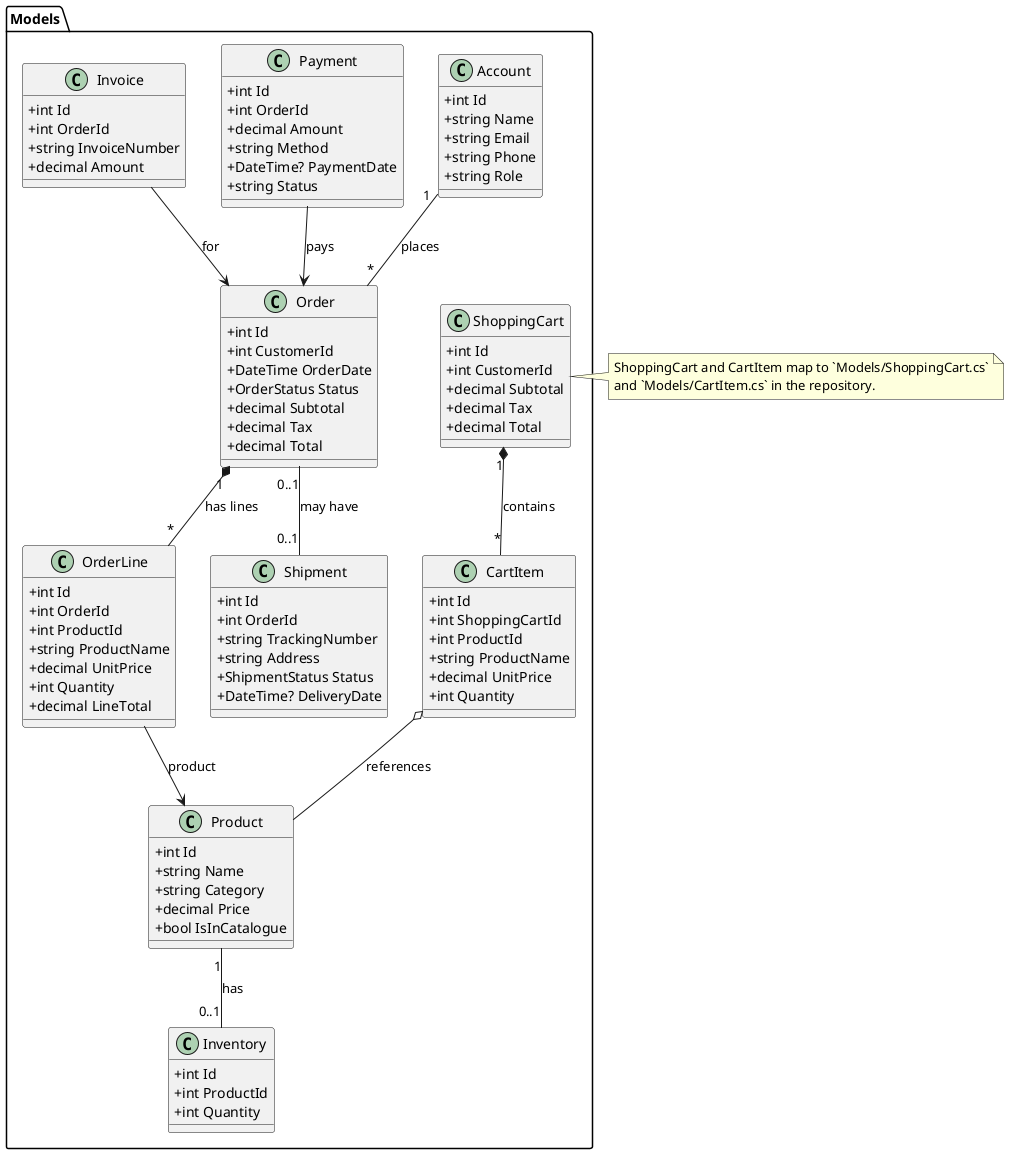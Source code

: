 @startuml models_diagram
skinparam classAttributeIconSize 0

package "Models" {
  class Product {
    +int Id
    +string Name
    +string Category
    +decimal Price
    +bool IsInCatalogue
  }

  class Inventory {
    +int Id
    +int ProductId
    +int Quantity
  }

  class ShoppingCart {
    +int Id
    +int CustomerId
    +decimal Subtotal
    +decimal Tax
    +decimal Total
  }

  class CartItem {
    +int Id
    +int ShoppingCartId
    +int ProductId
    +string ProductName
    +decimal UnitPrice
    +int Quantity
  }

  class Order {
    +int Id
    +int CustomerId
    +DateTime OrderDate
    +OrderStatus Status
    +decimal Subtotal
    +decimal Tax
    +decimal Total
  }

  class OrderLine {
    +int Id
    +int OrderId
    +int ProductId
    +string ProductName
    +decimal UnitPrice
    +int Quantity
    +decimal LineTotal
  }

  class Account {
    +int Id
    +string Name
    +string Email
    +string Phone
    +string Role
  }

  ' Payment / Invoice / Shipment simplified for diagram
  class Payment {
    +int Id
    +int OrderId
    +decimal Amount
    +string Method
    +DateTime? PaymentDate
    +string Status
  }

  class Invoice {
    +int Id
    +int OrderId
    +string InvoiceNumber
    +decimal Amount
  }

  class Shipment {
    +int Id
    +int OrderId
    +string TrackingNumber
    +string Address
    +ShipmentStatus Status
    +DateTime? DeliveryDate
  }
}

' relationships
Product "1" -- "0..1" Inventory : "has"
ShoppingCart "1" *-- "*" CartItem : "contains"
CartItem o-- Product : "references"
Order "1" *-- "*" OrderLine : "has lines"
OrderLine --> Product : "product"
Account "1" -- "*" Order : "places"
Order "0..1" -- "0..1" Shipment : "may have"
Payment --> Order : "pays"
Invoice --> Order : "for"

note right of ShoppingCart
  ShoppingCart and CartItem map to `Models/ShoppingCart.cs`
  and `Models/CartItem.cs` in the repository.
end note

@enduml
